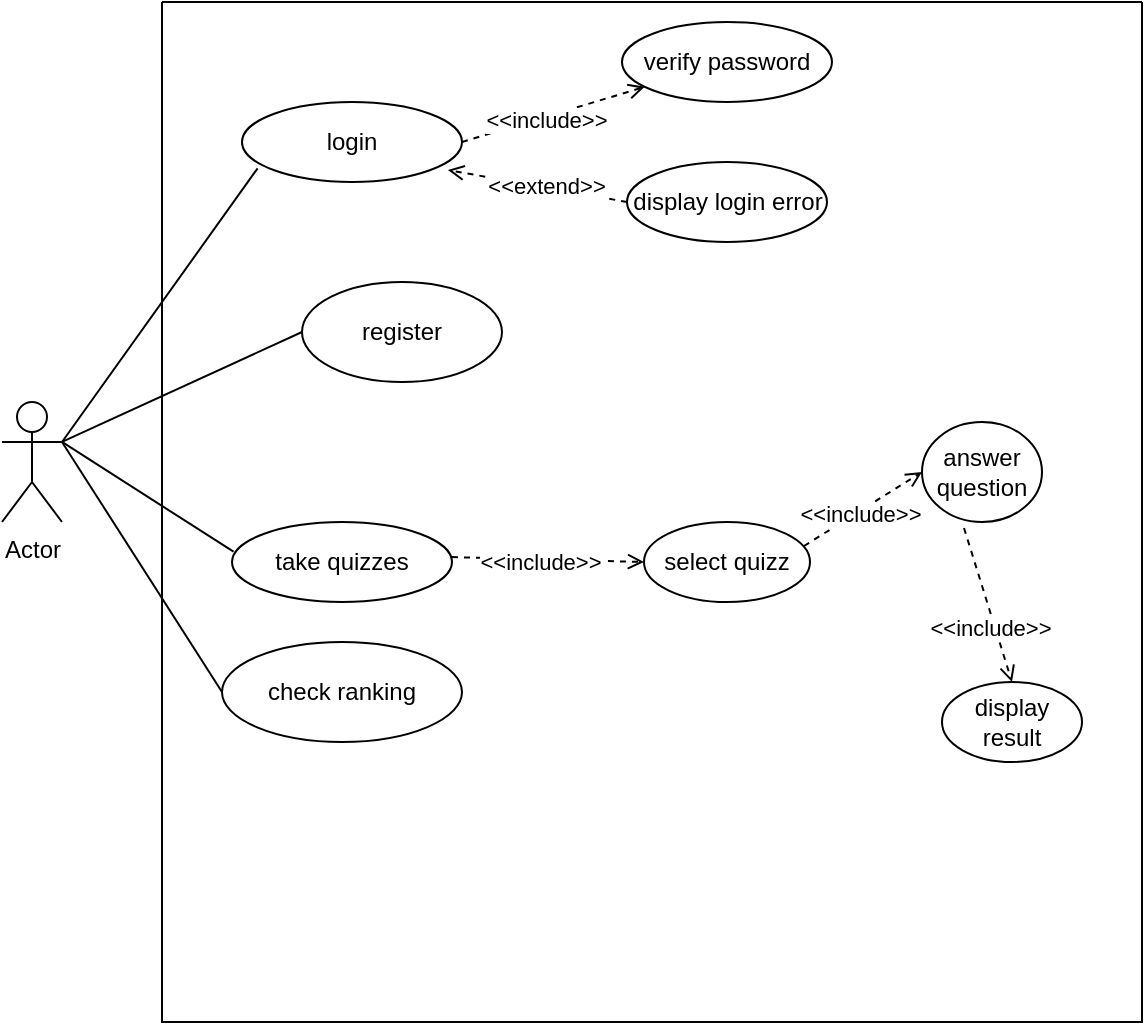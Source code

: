 <mxfile>
    <diagram id="4n3GQY7XddTDv1-XrqsG" name="Page-1">
        <mxGraphModel dx="945" dy="625" grid="1" gridSize="10" guides="1" tooltips="1" connect="1" arrows="1" fold="1" page="1" pageScale="1" pageWidth="850" pageHeight="1100" math="0" shadow="0">
            <root>
                <mxCell id="0"/>
                <mxCell id="1" parent="0"/>
                <mxCell id="2" value="" style="swimlane;startSize=0;" vertex="1" parent="1">
                    <mxGeometry x="190" y="50" width="490" height="510" as="geometry"/>
                </mxCell>
                <mxCell id="3" value="login" style="ellipse;whiteSpace=wrap;html=1;" vertex="1" parent="2">
                    <mxGeometry x="40" y="50" width="110" height="40" as="geometry"/>
                </mxCell>
                <mxCell id="4" value="register" style="ellipse;whiteSpace=wrap;html=1;" vertex="1" parent="2">
                    <mxGeometry x="70" y="140" width="100" height="50" as="geometry"/>
                </mxCell>
                <mxCell id="5" value="take quizzes" style="ellipse;whiteSpace=wrap;html=1;" vertex="1" parent="2">
                    <mxGeometry x="35" y="260" width="110" height="40" as="geometry"/>
                </mxCell>
                <mxCell id="6" value="check ranking" style="ellipse;whiteSpace=wrap;html=1;" vertex="1" parent="2">
                    <mxGeometry x="30" y="320" width="120" height="50" as="geometry"/>
                </mxCell>
                <mxCell id="15" value="verify password" style="ellipse;whiteSpace=wrap;html=1;" vertex="1" parent="2">
                    <mxGeometry x="230" y="10" width="105" height="40" as="geometry"/>
                </mxCell>
                <mxCell id="16" value="display login error" style="ellipse;whiteSpace=wrap;html=1;" vertex="1" parent="2">
                    <mxGeometry x="232.5" y="80" width="100" height="40" as="geometry"/>
                </mxCell>
                <mxCell id="28" value="" style="html=1;verticalAlign=bottom;labelBackgroundColor=none;endArrow=open;endFill=0;dashed=1;exitX=0;exitY=0.5;exitDx=0;exitDy=0;entryX=0.936;entryY=0.85;entryDx=0;entryDy=0;entryPerimeter=0;" edge="1" parent="2" source="16" target="3">
                    <mxGeometry width="160" relative="1" as="geometry">
                        <mxPoint x="141.09" y="130" as="sourcePoint"/>
                        <mxPoint x="230" y="102" as="targetPoint"/>
                        <Array as="points"/>
                    </mxGeometry>
                </mxCell>
                <mxCell id="29" value="&amp;lt;&amp;lt;extend&amp;gt;&amp;gt;" style="edgeLabel;html=1;align=center;verticalAlign=middle;resizable=0;points=[];" vertex="1" connectable="0" parent="28">
                    <mxGeometry x="-0.087" y="-1" relative="1" as="geometry">
                        <mxPoint as="offset"/>
                    </mxGeometry>
                </mxCell>
                <mxCell id="17" value="" style="html=1;verticalAlign=bottom;labelBackgroundColor=none;endArrow=open;endFill=0;dashed=1;exitX=1;exitY=0.5;exitDx=0;exitDy=0;" edge="1" parent="2" source="3" target="15">
                    <mxGeometry width="160" relative="1" as="geometry">
                        <mxPoint x="20" y="140" as="sourcePoint"/>
                        <mxPoint x="180" y="140" as="targetPoint"/>
                    </mxGeometry>
                </mxCell>
                <mxCell id="18" value="&amp;lt;&amp;lt;include&amp;gt;&amp;gt;" style="edgeLabel;html=1;align=center;verticalAlign=middle;resizable=0;points=[];" vertex="1" connectable="0" parent="17">
                    <mxGeometry x="-0.087" y="-1" relative="1" as="geometry">
                        <mxPoint as="offset"/>
                    </mxGeometry>
                </mxCell>
                <mxCell id="30" value="select quizz" style="ellipse;whiteSpace=wrap;html=1;" vertex="1" parent="2">
                    <mxGeometry x="241" y="260" width="83" height="40" as="geometry"/>
                </mxCell>
                <mxCell id="35" value="" style="html=1;verticalAlign=bottom;labelBackgroundColor=none;endArrow=open;endFill=0;dashed=1;exitX=1;exitY=0.5;exitDx=0;exitDy=0;entryX=0;entryY=0.5;entryDx=0;entryDy=0;" edge="1" parent="2" target="30">
                    <mxGeometry width="160" relative="1" as="geometry">
                        <mxPoint x="145" y="277.55" as="sourcePoint"/>
                        <mxPoint x="236.413" y="250.0" as="targetPoint"/>
                    </mxGeometry>
                </mxCell>
                <mxCell id="36" value="&amp;lt;&amp;lt;include&amp;gt;&amp;gt;" style="edgeLabel;html=1;align=center;verticalAlign=middle;resizable=0;points=[];" vertex="1" connectable="0" parent="35">
                    <mxGeometry x="-0.087" y="-1" relative="1" as="geometry">
                        <mxPoint as="offset"/>
                    </mxGeometry>
                </mxCell>
                <mxCell id="37" value="answer question" style="ellipse;whiteSpace=wrap;html=1;" vertex="1" parent="2">
                    <mxGeometry x="380" y="210" width="60" height="50" as="geometry"/>
                </mxCell>
                <mxCell id="38" value="display result" style="ellipse;whiteSpace=wrap;html=1;" vertex="1" parent="2">
                    <mxGeometry x="390" y="340" width="70" height="40" as="geometry"/>
                </mxCell>
                <mxCell id="41" value="" style="html=1;verticalAlign=bottom;labelBackgroundColor=none;endArrow=open;endFill=0;dashed=1;exitX=0.35;exitY=1.06;exitDx=0;exitDy=0;entryX=0.5;entryY=0;entryDx=0;entryDy=0;exitPerimeter=0;" edge="1" parent="2" source="37" target="38">
                    <mxGeometry width="160" relative="1" as="geometry">
                        <mxPoint x="190" y="360.0" as="sourcePoint"/>
                        <mxPoint x="286" y="362.45" as="targetPoint"/>
                    </mxGeometry>
                </mxCell>
                <mxCell id="47" value="&amp;lt;&amp;lt;include&amp;gt;&amp;gt;" style="edgeLabel;html=1;align=center;verticalAlign=middle;resizable=0;points=[];" vertex="1" connectable="0" parent="41">
                    <mxGeometry x="0.274" y="-3" relative="1" as="geometry">
                        <mxPoint as="offset"/>
                    </mxGeometry>
                </mxCell>
                <mxCell id="43" value="" style="html=1;verticalAlign=bottom;labelBackgroundColor=none;endArrow=open;endFill=0;dashed=1;exitX=0.964;exitY=0.3;exitDx=0;exitDy=0;entryX=0;entryY=0.5;entryDx=0;entryDy=0;exitPerimeter=0;" edge="1" parent="2" source="30" target="37">
                    <mxGeometry width="160" relative="1" as="geometry">
                        <mxPoint x="280" y="230.0" as="sourcePoint"/>
                        <mxPoint x="376" y="232.45" as="targetPoint"/>
                    </mxGeometry>
                </mxCell>
                <mxCell id="44" value="&amp;lt;&amp;lt;include&amp;gt;&amp;gt;" style="edgeLabel;html=1;align=center;verticalAlign=middle;resizable=0;points=[];" vertex="1" connectable="0" parent="43">
                    <mxGeometry x="-0.087" y="-1" relative="1" as="geometry">
                        <mxPoint as="offset"/>
                    </mxGeometry>
                </mxCell>
                <mxCell id="7" value="Actor" style="shape=umlActor;verticalLabelPosition=bottom;verticalAlign=top;html=1;" vertex="1" parent="1">
                    <mxGeometry x="110" y="250" width="30" height="60" as="geometry"/>
                </mxCell>
                <mxCell id="8" value="" style="endArrow=none;html=1;entryX=0.071;entryY=0.829;entryDx=0;entryDy=0;entryPerimeter=0;exitX=1;exitY=0.333;exitDx=0;exitDy=0;exitPerimeter=0;" edge="1" parent="1" source="7" target="3">
                    <mxGeometry width="50" height="50" relative="1" as="geometry">
                        <mxPoint x="150" y="320" as="sourcePoint"/>
                        <mxPoint x="200" y="270" as="targetPoint"/>
                    </mxGeometry>
                </mxCell>
                <mxCell id="10" value="" style="endArrow=none;html=1;entryX=0;entryY=0.5;entryDx=0;entryDy=0;exitX=1;exitY=0.333;exitDx=0;exitDy=0;exitPerimeter=0;" edge="1" parent="1" source="7" target="4">
                    <mxGeometry width="50" height="50" relative="1" as="geometry">
                        <mxPoint x="210" y="330" as="sourcePoint"/>
                        <mxPoint x="230" y="320" as="targetPoint"/>
                    </mxGeometry>
                </mxCell>
                <mxCell id="11" value="" style="endArrow=none;html=1;exitX=1;exitY=0.333;exitDx=0;exitDy=0;exitPerimeter=0;entryX=0.007;entryY=0.371;entryDx=0;entryDy=0;entryPerimeter=0;" edge="1" parent="1" source="7" target="5">
                    <mxGeometry width="50" height="50" relative="1" as="geometry">
                        <mxPoint x="180" y="381" as="sourcePoint"/>
                        <mxPoint x="230" y="330" as="targetPoint"/>
                    </mxGeometry>
                </mxCell>
                <mxCell id="12" value="" style="endArrow=none;html=1;entryX=0;entryY=0.5;entryDx=0;entryDy=0;" edge="1" parent="1" target="6">
                    <mxGeometry width="50" height="50" relative="1" as="geometry">
                        <mxPoint x="140" y="270" as="sourcePoint"/>
                        <mxPoint x="230" y="390" as="targetPoint"/>
                    </mxGeometry>
                </mxCell>
            </root>
        </mxGraphModel>
    </diagram>
</mxfile>